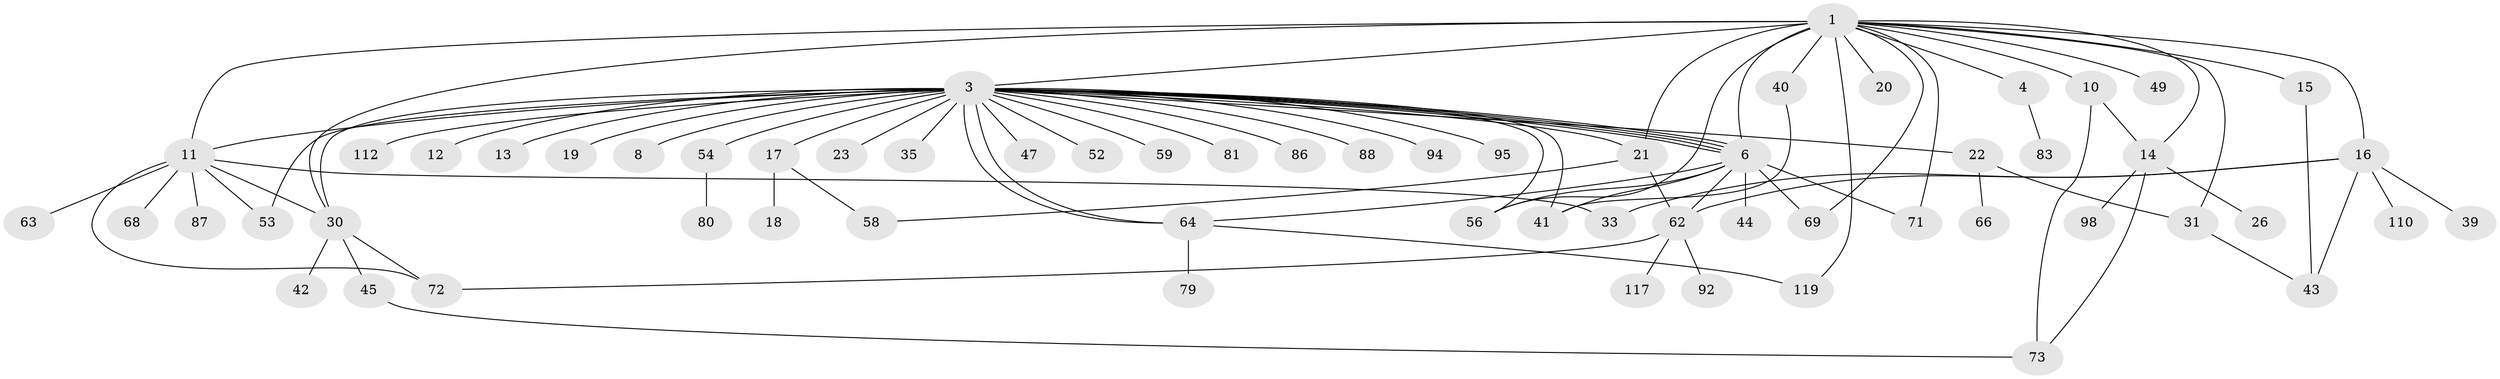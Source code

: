 // original degree distribution, {4: 0.05555555555555555, 24: 0.007936507936507936, 39: 0.007936507936507936, 2: 0.18253968253968253, 1: 0.5079365079365079, 8: 0.007936507936507936, 10: 0.007936507936507936, 5: 0.047619047619047616, 6: 0.023809523809523808, 3: 0.1349206349206349, 7: 0.015873015873015872}
// Generated by graph-tools (version 1.1) at 2025/14/03/09/25 04:14:29]
// undirected, 63 vertices, 92 edges
graph export_dot {
graph [start="1"]
  node [color=gray90,style=filled];
  1 [super="+2"];
  3 [super="+70+5+7+48"];
  4;
  6 [super="+74+82+9"];
  8;
  10 [super="+29"];
  11 [super="+27+24"];
  12;
  13;
  14;
  15;
  16;
  17 [super="+37"];
  18;
  19;
  20;
  21 [super="+65+28"];
  22;
  23;
  26;
  30 [super="+34+105+75"];
  31 [super="+125+60"];
  33 [super="+36"];
  35;
  39 [super="+84"];
  40 [super="+115"];
  41;
  42;
  43;
  44;
  45;
  47;
  49 [super="+90"];
  52;
  53 [super="+93+121+57"];
  54;
  56 [super="+123+126"];
  58;
  59;
  62;
  63;
  64;
  66;
  68;
  69;
  71 [super="+122+99"];
  72 [super="+103+77"];
  73 [super="+91"];
  79;
  80;
  81;
  83;
  86;
  87;
  88;
  92;
  94 [super="+113"];
  95;
  98;
  110;
  112;
  117;
  119;
  1 -- 40;
  1 -- 6 [weight=3];
  1 -- 3;
  1 -- 4;
  1 -- 69;
  1 -- 71;
  1 -- 10;
  1 -- 14;
  1 -- 15;
  1 -- 16;
  1 -- 20;
  1 -- 30;
  1 -- 31;
  1 -- 49;
  1 -- 119;
  1 -- 56;
  1 -- 11 [weight=2];
  1 -- 21;
  3 -- 6;
  3 -- 6;
  3 -- 6;
  3 -- 6;
  3 -- 8;
  3 -- 11 [weight=2];
  3 -- 12;
  3 -- 13;
  3 -- 17 [weight=3];
  3 -- 19;
  3 -- 21;
  3 -- 22;
  3 -- 23;
  3 -- 35;
  3 -- 47;
  3 -- 52;
  3 -- 53;
  3 -- 54;
  3 -- 56;
  3 -- 59;
  3 -- 64;
  3 -- 64;
  3 -- 81;
  3 -- 86;
  3 -- 88;
  3 -- 94;
  3 -- 95;
  3 -- 112;
  3 -- 30 [weight=2];
  3 -- 41;
  4 -- 83;
  6 -- 62;
  6 -- 56;
  6 -- 64;
  6 -- 69;
  6 -- 71;
  6 -- 41;
  6 -- 44;
  10 -- 14;
  10 -- 73;
  11 -- 53;
  11 -- 68;
  11 -- 72;
  11 -- 33;
  11 -- 87;
  11 -- 30;
  11 -- 63;
  14 -- 26;
  14 -- 73;
  14 -- 98;
  15 -- 43;
  16 -- 39;
  16 -- 43;
  16 -- 62;
  16 -- 110;
  16 -- 33;
  17 -- 18;
  17 -- 58;
  21 -- 62;
  21 -- 58;
  22 -- 66;
  22 -- 31;
  30 -- 42;
  30 -- 45;
  30 -- 72;
  31 -- 43;
  40 -- 41;
  45 -- 73;
  54 -- 80;
  62 -- 92;
  62 -- 117;
  62 -- 72;
  64 -- 79;
  64 -- 119;
}
